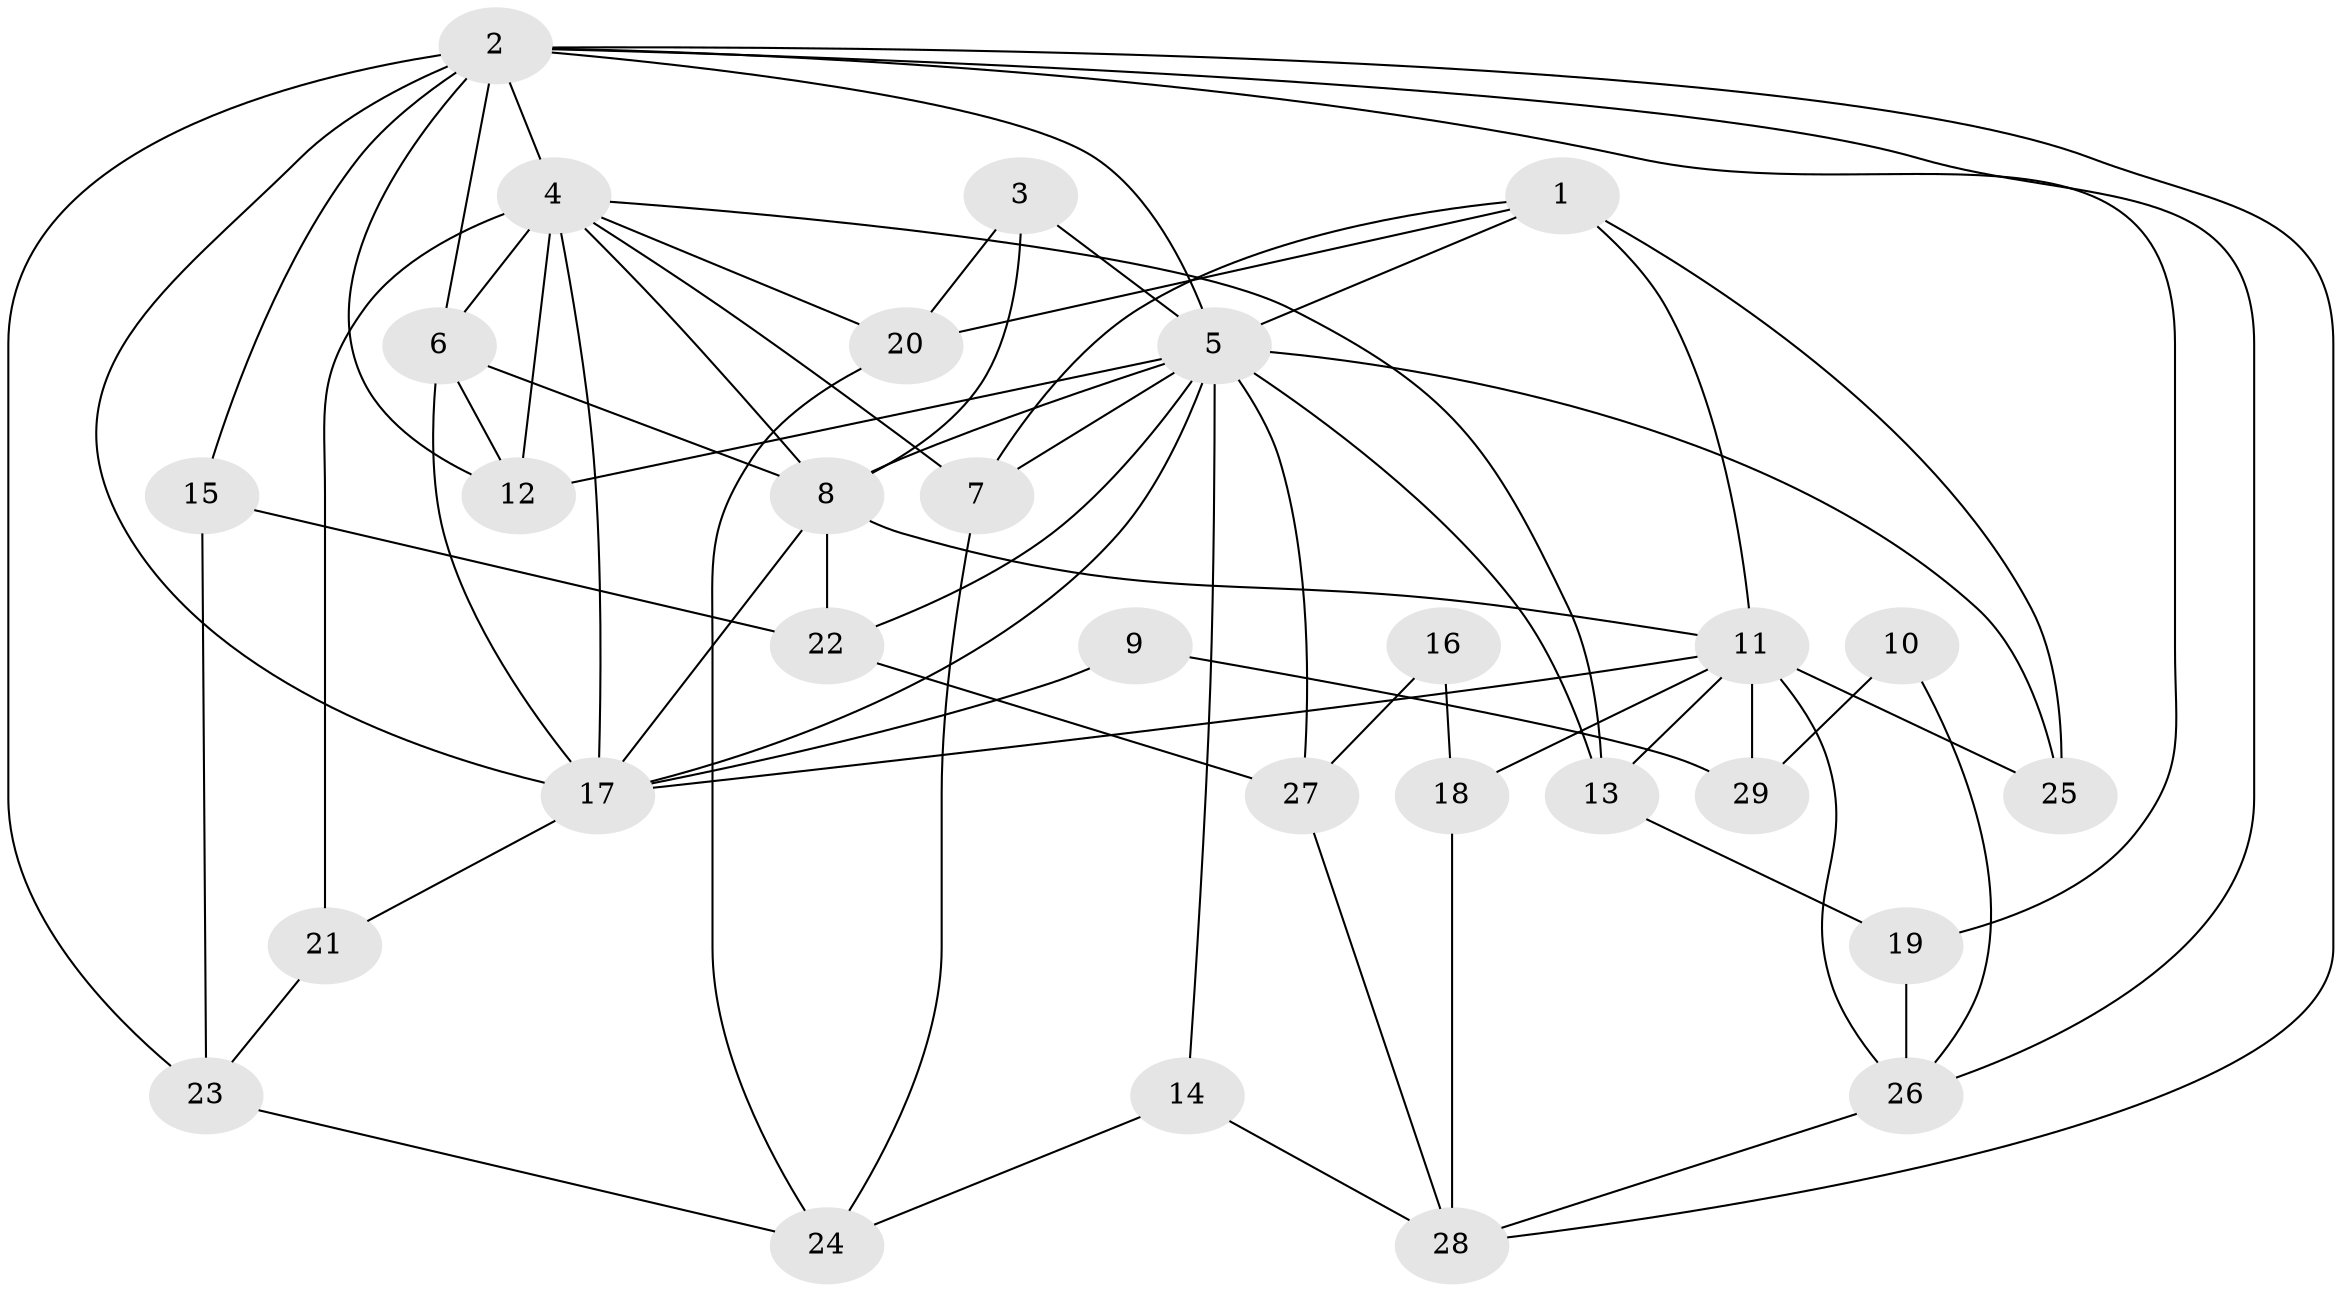 // original degree distribution, {5: 0.19298245614035087, 3: 0.3508771929824561, 4: 0.3333333333333333, 2: 0.03508771929824561, 7: 0.05263157894736842, 6: 0.03508771929824561}
// Generated by graph-tools (version 1.1) at 2025/51/03/04/25 22:51:07]
// undirected, 29 vertices, 68 edges
graph export_dot {
  node [color=gray90,style=filled];
  1;
  2;
  3;
  4;
  5;
  6;
  7;
  8;
  9;
  10;
  11;
  12;
  13;
  14;
  15;
  16;
  17;
  18;
  19;
  20;
  21;
  22;
  23;
  24;
  25;
  26;
  27;
  28;
  29;
  1 -- 5 [weight=1.0];
  1 -- 7 [weight=1.0];
  1 -- 11 [weight=2.0];
  1 -- 20 [weight=1.0];
  1 -- 25 [weight=1.0];
  2 -- 4 [weight=1.0];
  2 -- 5 [weight=1.0];
  2 -- 6 [weight=1.0];
  2 -- 12 [weight=1.0];
  2 -- 15 [weight=1.0];
  2 -- 17 [weight=1.0];
  2 -- 19 [weight=1.0];
  2 -- 23 [weight=1.0];
  2 -- 26 [weight=1.0];
  2 -- 28 [weight=1.0];
  3 -- 5 [weight=1.0];
  3 -- 8 [weight=1.0];
  3 -- 20 [weight=1.0];
  4 -- 6 [weight=2.0];
  4 -- 7 [weight=1.0];
  4 -- 8 [weight=1.0];
  4 -- 12 [weight=2.0];
  4 -- 13 [weight=1.0];
  4 -- 17 [weight=1.0];
  4 -- 20 [weight=1.0];
  4 -- 21 [weight=2.0];
  5 -- 7 [weight=1.0];
  5 -- 8 [weight=3.0];
  5 -- 12 [weight=1.0];
  5 -- 13 [weight=1.0];
  5 -- 14 [weight=1.0];
  5 -- 17 [weight=2.0];
  5 -- 22 [weight=1.0];
  5 -- 25 [weight=1.0];
  5 -- 27 [weight=1.0];
  6 -- 8 [weight=2.0];
  6 -- 12 [weight=1.0];
  6 -- 17 [weight=2.0];
  7 -- 24 [weight=1.0];
  8 -- 11 [weight=2.0];
  8 -- 17 [weight=1.0];
  8 -- 22 [weight=1.0];
  9 -- 17 [weight=3.0];
  9 -- 29 [weight=1.0];
  10 -- 26 [weight=1.0];
  10 -- 29 [weight=1.0];
  11 -- 13 [weight=2.0];
  11 -- 17 [weight=1.0];
  11 -- 18 [weight=1.0];
  11 -- 25 [weight=1.0];
  11 -- 26 [weight=1.0];
  11 -- 29 [weight=1.0];
  13 -- 19 [weight=1.0];
  14 -- 24 [weight=1.0];
  14 -- 28 [weight=1.0];
  15 -- 22 [weight=1.0];
  15 -- 23 [weight=1.0];
  16 -- 18 [weight=1.0];
  16 -- 27 [weight=1.0];
  17 -- 21 [weight=2.0];
  18 -- 28 [weight=1.0];
  19 -- 26 [weight=1.0];
  20 -- 24 [weight=1.0];
  21 -- 23 [weight=1.0];
  22 -- 27 [weight=1.0];
  23 -- 24 [weight=1.0];
  26 -- 28 [weight=1.0];
  27 -- 28 [weight=1.0];
}
